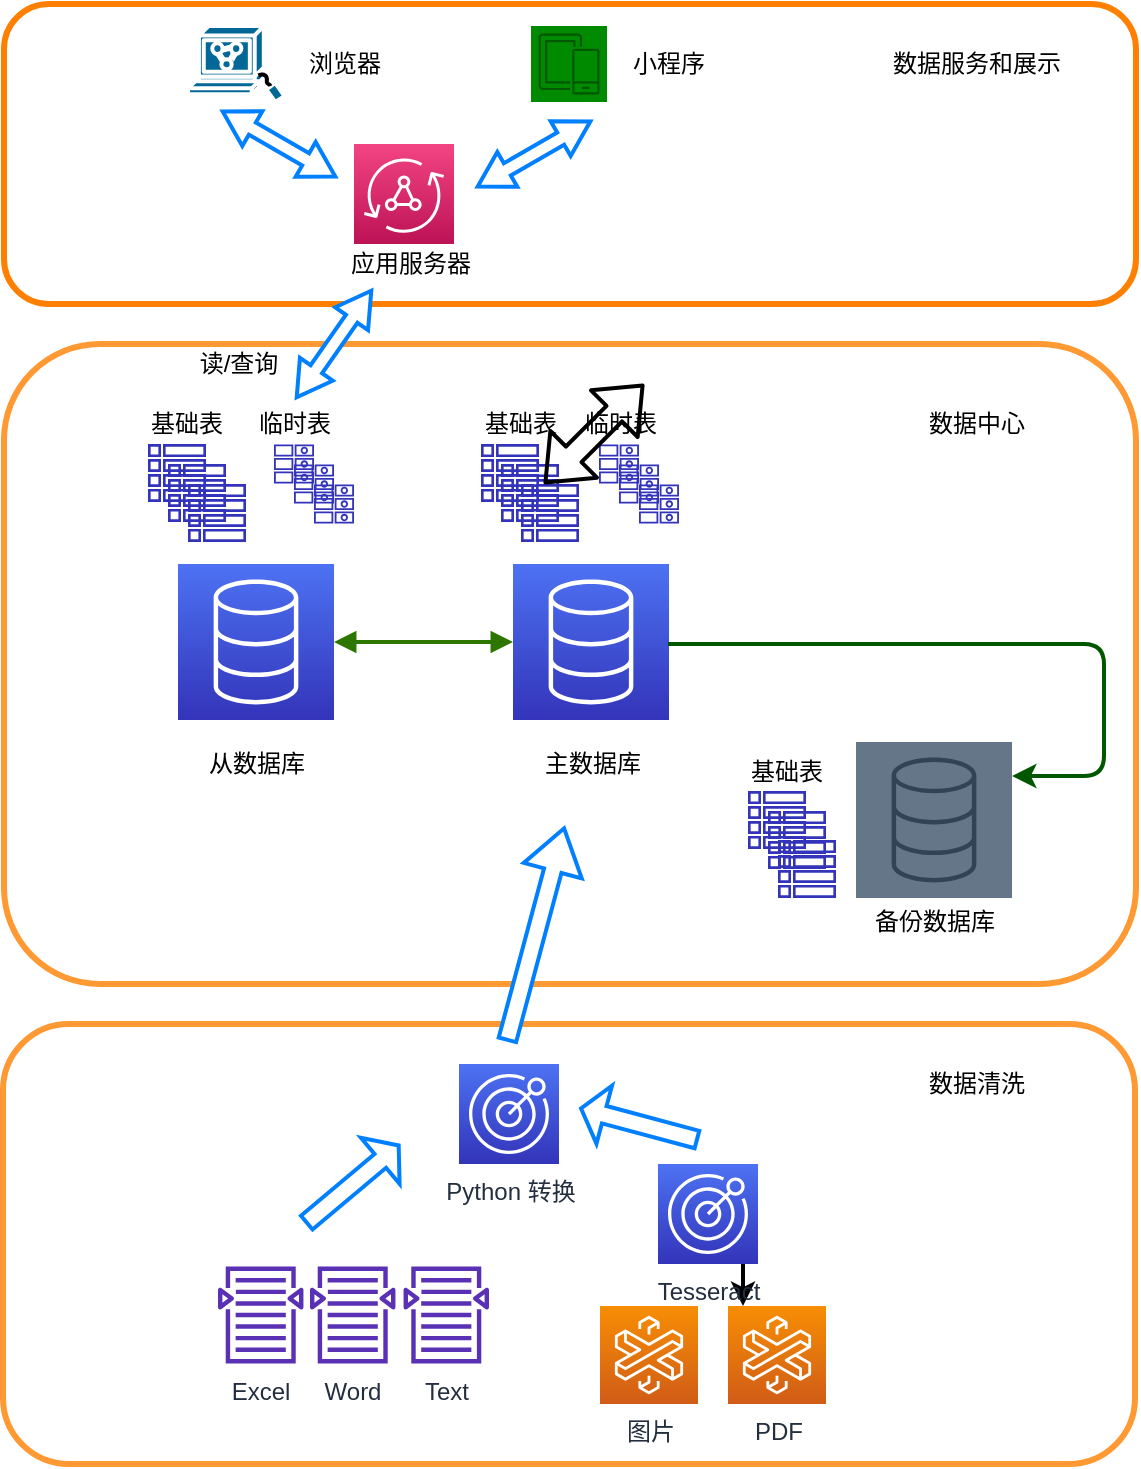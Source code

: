 <mxfile version="13.5.9">
    <diagram id="6hGFLwfOUW9BJ-s0fimq" name="Page-1">
        <mxGraphModel dx="717" dy="482" grid="1" gridSize="10" guides="1" tooltips="1" connect="1" arrows="1" fold="1" page="1" pageScale="1" pageWidth="1600" pageHeight="1200" background="#ffffff" math="0" shadow="0">
            <root>
                <mxCell id="0"/>
                <mxCell id="1" parent="0"/>
                <mxCell id="39" value="" style="rounded=1;whiteSpace=wrap;html=1;fontColor=#000000;fillColor=#FFFFFF;strokeWidth=3;perimeterSpacing=6;strokeColor=#FF9933;" vertex="1" parent="1">
                    <mxGeometry x="430" y="380" width="566" height="320" as="geometry"/>
                </mxCell>
                <mxCell id="3" value="" style="outlineConnect=0;fontColor=#232F3E;gradientColor=#4D72F3;gradientDirection=north;fillColor=#3334B9;strokeColor=#ffffff;dashed=0;verticalLabelPosition=bottom;verticalAlign=top;align=center;html=1;fontSize=12;fontStyle=0;aspect=fixed;shape=mxgraph.aws4.resourceIcon;resIcon=mxgraph.aws4.database;" vertex="1" parent="1">
                    <mxGeometry x="684.5" y="490" width="78" height="78" as="geometry"/>
                </mxCell>
                <mxCell id="4" value="" style="outlineConnect=0;fontColor=#232F3E;gradientColor=#4D72F3;gradientDirection=north;fillColor=#3334B9;strokeColor=#ffffff;dashed=0;verticalLabelPosition=bottom;verticalAlign=top;align=center;html=1;fontSize=12;fontStyle=0;aspect=fixed;shape=mxgraph.aws4.resourceIcon;resIcon=mxgraph.aws4.database;" vertex="1" parent="1">
                    <mxGeometry x="517" y="490" width="78" height="78" as="geometry"/>
                </mxCell>
                <mxCell id="5" value="" style="outlineConnect=0;fontColor=#ffffff;gradientDirection=north;fillColor=#647687;strokeColor=#314354;dashed=0;verticalLabelPosition=bottom;verticalAlign=top;align=center;html=1;fontSize=12;fontStyle=0;aspect=fixed;shape=mxgraph.aws4.resourceIcon;resIcon=mxgraph.aws4.database;" vertex="1" parent="1">
                    <mxGeometry x="856" y="579" width="78" height="78" as="geometry"/>
                </mxCell>
                <mxCell id="6" value="主数据库" style="text;html=1;resizable=0;autosize=1;align=center;verticalAlign=middle;points=[];fillColor=none;strokeColor=none;rounded=0;fontColor=#000000;" vertex="1" parent="1">
                    <mxGeometry x="693.5" y="580" width="60" height="20" as="geometry"/>
                </mxCell>
                <mxCell id="7" value="从数据库" style="text;html=1;resizable=0;autosize=1;align=center;verticalAlign=middle;points=[];fillColor=none;strokeColor=none;rounded=0;fontColor=#000000;" vertex="1" parent="1">
                    <mxGeometry x="526" y="580" width="60" height="20" as="geometry"/>
                </mxCell>
                <mxCell id="8" value="备份数据库" style="text;html=1;resizable=0;autosize=1;align=center;verticalAlign=middle;points=[];fillColor=none;strokeColor=none;rounded=0;fontColor=#000000;" vertex="1" parent="1">
                    <mxGeometry x="855" y="659" width="80" height="20" as="geometry"/>
                </mxCell>
                <mxCell id="9" value="" style="outlineConnect=0;fontColor=#232F3E;gradientColor=none;fillColor=#3334B9;strokeColor=none;dashed=0;verticalLabelPosition=bottom;verticalAlign=top;align=center;html=1;fontSize=12;fontStyle=0;aspect=fixed;pointerEvents=1;shape=mxgraph.aws4.table;" vertex="1" parent="1">
                    <mxGeometry x="502" y="430" width="29" height="29" as="geometry"/>
                </mxCell>
                <mxCell id="10" value="" style="edgeStyle=orthogonalEdgeStyle;html=1;endArrow=block;elbow=vertical;startArrow=block;startFill=1;endFill=1;strokeColor=#2D7600;rounded=0;fontColor=#000000;fillColor=#60a917;strokeWidth=2;" edge="1" parent="1" source="3" target="4">
                    <mxGeometry width="100" relative="1" as="geometry">
                        <mxPoint x="594" y="528.58" as="sourcePoint"/>
                        <mxPoint x="666" y="529" as="targetPoint"/>
                        <Array as="points"/>
                    </mxGeometry>
                </mxCell>
                <mxCell id="18" value="" style="outlineConnect=0;fontColor=#232F3E;gradientColor=none;fillColor=#3334B9;strokeColor=none;dashed=0;verticalLabelPosition=bottom;verticalAlign=top;align=center;html=1;fontSize=12;fontStyle=0;aspect=fixed;pointerEvents=1;shape=mxgraph.aws4.table;" vertex="1" parent="1">
                    <mxGeometry x="512" y="440" width="29" height="29" as="geometry"/>
                </mxCell>
                <mxCell id="19" value="" style="outlineConnect=0;fontColor=#232F3E;gradientColor=none;fillColor=#3334B9;strokeColor=none;dashed=0;verticalLabelPosition=bottom;verticalAlign=top;align=center;html=1;fontSize=12;fontStyle=0;aspect=fixed;pointerEvents=1;shape=mxgraph.aws4.table;" vertex="1" parent="1">
                    <mxGeometry x="522" y="450" width="29" height="29" as="geometry"/>
                </mxCell>
                <mxCell id="20" value="基础表" style="text;html=1;resizable=0;autosize=1;align=center;verticalAlign=middle;points=[];fillColor=none;strokeColor=none;rounded=0;fontColor=#000000;" vertex="1" parent="1">
                    <mxGeometry x="496" y="410" width="50" height="20" as="geometry"/>
                </mxCell>
                <mxCell id="21" value="" style="outlineConnect=0;fontColor=#232F3E;gradientColor=none;fillColor=#3334B9;strokeColor=none;dashed=0;verticalLabelPosition=bottom;verticalAlign=top;align=center;html=1;fontSize=12;fontStyle=0;aspect=fixed;pointerEvents=1;shape=mxgraph.aws4.table;" vertex="1" parent="1">
                    <mxGeometry x="668.5" y="430" width="29" height="29" as="geometry"/>
                </mxCell>
                <mxCell id="22" value="" style="outlineConnect=0;fontColor=#232F3E;gradientColor=none;fillColor=#3334B9;strokeColor=none;dashed=0;verticalLabelPosition=bottom;verticalAlign=top;align=center;html=1;fontSize=12;fontStyle=0;aspect=fixed;pointerEvents=1;shape=mxgraph.aws4.table;" vertex="1" parent="1">
                    <mxGeometry x="678.5" y="440" width="29" height="29" as="geometry"/>
                </mxCell>
                <mxCell id="23" value="" style="outlineConnect=0;fontColor=#232F3E;gradientColor=none;fillColor=#3334B9;strokeColor=none;dashed=0;verticalLabelPosition=bottom;verticalAlign=top;align=center;html=1;fontSize=12;fontStyle=0;aspect=fixed;pointerEvents=1;shape=mxgraph.aws4.table;" vertex="1" parent="1">
                    <mxGeometry x="688.5" y="450" width="29" height="29" as="geometry"/>
                </mxCell>
                <mxCell id="24" value="基础表" style="text;html=1;resizable=0;autosize=1;align=center;verticalAlign=middle;points=[];fillColor=none;strokeColor=none;rounded=0;fontColor=#000000;" vertex="1" parent="1">
                    <mxGeometry x="662.5" y="410" width="50" height="20" as="geometry"/>
                </mxCell>
                <mxCell id="26" value="" style="outlineConnect=0;fontColor=#232F3E;gradientColor=none;fillColor=#3334B9;strokeColor=none;dashed=0;verticalLabelPosition=bottom;verticalAlign=top;align=center;html=1;fontSize=12;fontStyle=0;aspect=fixed;pointerEvents=1;shape=mxgraph.aws4.items;" vertex="1" parent="1">
                    <mxGeometry x="565" y="430" width="20" height="20" as="geometry"/>
                </mxCell>
                <mxCell id="27" value="" style="outlineConnect=0;fontColor=#232F3E;gradientColor=none;fillColor=#3334B9;strokeColor=none;dashed=0;verticalLabelPosition=bottom;verticalAlign=top;align=center;html=1;fontSize=12;fontStyle=0;aspect=fixed;pointerEvents=1;shape=mxgraph.aws4.items;" vertex="1" parent="1">
                    <mxGeometry x="575" y="440" width="20" height="20" as="geometry"/>
                </mxCell>
                <mxCell id="28" value="" style="outlineConnect=0;fontColor=#232F3E;gradientColor=none;fillColor=#3334B9;strokeColor=none;dashed=0;verticalLabelPosition=bottom;verticalAlign=top;align=center;html=1;fontSize=12;fontStyle=0;aspect=fixed;pointerEvents=1;shape=mxgraph.aws4.items;" vertex="1" parent="1">
                    <mxGeometry x="585" y="450" width="20" height="20" as="geometry"/>
                </mxCell>
                <mxCell id="29" value="临时表" style="text;html=1;resizable=0;autosize=1;align=center;verticalAlign=middle;points=[];fillColor=none;strokeColor=none;rounded=0;fontColor=#000000;" vertex="1" parent="1">
                    <mxGeometry x="550" y="410" width="50" height="20" as="geometry"/>
                </mxCell>
                <mxCell id="30" value="" style="outlineConnect=0;fontColor=#232F3E;gradientColor=none;fillColor=#3334B9;strokeColor=none;dashed=0;verticalLabelPosition=bottom;verticalAlign=top;align=center;html=1;fontSize=12;fontStyle=0;aspect=fixed;pointerEvents=1;shape=mxgraph.aws4.items;" vertex="1" parent="1">
                    <mxGeometry x="727.5" y="430" width="20" height="20" as="geometry"/>
                </mxCell>
                <mxCell id="31" value="" style="outlineConnect=0;fontColor=#232F3E;gradientColor=none;fillColor=#3334B9;strokeColor=none;dashed=0;verticalLabelPosition=bottom;verticalAlign=top;align=center;html=1;fontSize=12;fontStyle=0;aspect=fixed;pointerEvents=1;shape=mxgraph.aws4.items;" vertex="1" parent="1">
                    <mxGeometry x="737.5" y="440" width="20" height="20" as="geometry"/>
                </mxCell>
                <mxCell id="32" value="" style="outlineConnect=0;fontColor=#232F3E;gradientColor=none;fillColor=#3334B9;strokeColor=none;dashed=0;verticalLabelPosition=bottom;verticalAlign=top;align=center;html=1;fontSize=12;fontStyle=0;aspect=fixed;pointerEvents=1;shape=mxgraph.aws4.items;" vertex="1" parent="1">
                    <mxGeometry x="747.5" y="450" width="20" height="20" as="geometry"/>
                </mxCell>
                <mxCell id="33" value="临时表" style="text;html=1;resizable=0;autosize=1;align=center;verticalAlign=middle;points=[];fillColor=none;strokeColor=none;rounded=0;fontColor=#000000;" vertex="1" parent="1">
                    <mxGeometry x="712.5" y="410" width="50" height="20" as="geometry"/>
                </mxCell>
                <mxCell id="34" value="" style="outlineConnect=0;fontColor=#232F3E;gradientColor=none;fillColor=#3334B9;strokeColor=none;dashed=0;verticalLabelPosition=bottom;verticalAlign=top;align=center;html=1;fontSize=12;fontStyle=0;aspect=fixed;pointerEvents=1;shape=mxgraph.aws4.table;" vertex="1" parent="1">
                    <mxGeometry x="802" y="603.5" width="29" height="29" as="geometry"/>
                </mxCell>
                <mxCell id="35" value="" style="outlineConnect=0;fontColor=#232F3E;gradientColor=none;fillColor=#3334B9;strokeColor=none;dashed=0;verticalLabelPosition=bottom;verticalAlign=top;align=center;html=1;fontSize=12;fontStyle=0;aspect=fixed;pointerEvents=1;shape=mxgraph.aws4.table;" vertex="1" parent="1">
                    <mxGeometry x="812" y="613.5" width="29" height="29" as="geometry"/>
                </mxCell>
                <mxCell id="36" value="" style="outlineConnect=0;fontColor=#232F3E;gradientColor=none;fillColor=#3334B9;strokeColor=none;dashed=0;verticalLabelPosition=bottom;verticalAlign=top;align=center;html=1;fontSize=12;fontStyle=0;aspect=fixed;pointerEvents=1;shape=mxgraph.aws4.table;" vertex="1" parent="1">
                    <mxGeometry x="817" y="628" width="29" height="29" as="geometry"/>
                </mxCell>
                <mxCell id="37" value="基础表" style="text;html=1;resizable=0;autosize=1;align=center;verticalAlign=middle;points=[];fillColor=none;strokeColor=none;rounded=0;fontColor=#000000;" vertex="1" parent="1">
                    <mxGeometry x="796" y="583.5" width="50" height="20" as="geometry"/>
                </mxCell>
                <mxCell id="40" value="数据中心" style="text;html=1;resizable=0;autosize=1;align=center;verticalAlign=middle;points=[];fillColor=none;strokeColor=none;rounded=0;fontColor=#000000;" vertex="1" parent="1">
                    <mxGeometry x="886" y="410" width="60" height="20" as="geometry"/>
                </mxCell>
                <mxCell id="41" value="" style="rounded=1;whiteSpace=wrap;html=1;fontColor=#000000;fillColor=#FFFFFF;strokeWidth=3;perimeterSpacing=6;strokeColor=#FF8000;" vertex="1" parent="1">
                    <mxGeometry x="430" y="210" width="566" height="150" as="geometry"/>
                </mxCell>
                <mxCell id="42" value="数据服务和展示" style="text;html=1;resizable=0;autosize=1;align=center;verticalAlign=middle;points=[];fillColor=none;strokeColor=none;rounded=0;fontColor=#000000;" vertex="1" parent="1">
                    <mxGeometry x="866" y="230" width="100" height="20" as="geometry"/>
                </mxCell>
                <mxCell id="43" value="" style="outlineConnect=0;fontColor=#232F3E;gradientColor=#F34482;gradientDirection=north;fillColor=#BC1356;strokeColor=#ffffff;dashed=0;verticalLabelPosition=bottom;verticalAlign=top;align=center;html=1;fontSize=12;fontStyle=0;aspect=fixed;shape=mxgraph.aws4.resourceIcon;resIcon=mxgraph.aws4.appsync;" vertex="1" parent="1">
                    <mxGeometry x="605" y="280" width="50" height="50" as="geometry"/>
                </mxCell>
                <mxCell id="13" value="" style="edgeStyle=elbowEdgeStyle;endArrow=classic;html=1;fontColor=#000000;strokeWidth=2;sketch=0;fillColor=#008a00;strokeColor=#005700;" edge="1" parent="1" target="5">
                    <mxGeometry width="50" height="50" relative="1" as="geometry">
                        <mxPoint x="762" y="530" as="sourcePoint"/>
                        <mxPoint x="934" y="655" as="targetPoint"/>
                        <Array as="points">
                            <mxPoint x="980" y="596"/>
                            <mxPoint x="770" y="606"/>
                        </Array>
                    </mxGeometry>
                </mxCell>
                <mxCell id="38" value="&lt;font color=&quot;#ffffff&quot;&gt;Bing&amp;nbsp; Log&amp;nbsp; 实时同步&lt;/font&gt;" style="edgeLabel;html=1;align=center;verticalAlign=middle;resizable=0;points=[];fontColor=#000000;" vertex="1" connectable="0" parent="13">
                    <mxGeometry x="0.038" relative="1" as="geometry">
                        <mxPoint x="-23.67" y="10" as="offset"/>
                    </mxGeometry>
                </mxCell>
                <mxCell id="44" value="应用服务器" style="text;html=1;resizable=0;autosize=1;align=center;verticalAlign=middle;points=[];fillColor=none;strokeColor=none;rounded=0;fontColor=#000000;" vertex="1" parent="1">
                    <mxGeometry x="592.5" y="330" width="80" height="20" as="geometry"/>
                </mxCell>
                <mxCell id="45" value="" style="outlineConnect=0;fontColor=#ffffff;gradientDirection=north;fillColor=#008a00;strokeColor=#005700;dashed=0;verticalLabelPosition=bottom;verticalAlign=top;align=center;html=1;fontSize=12;fontStyle=0;aspect=fixed;shape=mxgraph.aws4.resourceIcon;resIcon=mxgraph.aws4.mobile;" vertex="1" parent="1">
                    <mxGeometry x="693.5" y="221.0" width="38" height="38" as="geometry"/>
                </mxCell>
                <mxCell id="47" value="" style="shape=mxgraph.cisco.misc.cisco_works;html=1;pointerEvents=1;dashed=0;fillColor=#036897;strokeColor=#ffffff;strokeWidth=2;verticalLabelPosition=bottom;verticalAlign=top;align=center;outlineConnect=0;fontColor=#000000;" vertex="1" parent="1">
                    <mxGeometry x="522" y="221.0" width="48.21" height="38" as="geometry"/>
                </mxCell>
                <mxCell id="48" value="小程序" style="text;html=1;resizable=0;autosize=1;align=center;verticalAlign=middle;points=[];fillColor=none;strokeColor=none;rounded=0;fontColor=#000000;" vertex="1" parent="1">
                    <mxGeometry x="736.5" y="230" width="50" height="20" as="geometry"/>
                </mxCell>
                <mxCell id="49" value="浏览器" style="text;html=1;resizable=0;autosize=1;align=center;verticalAlign=middle;points=[];fillColor=none;strokeColor=none;rounded=0;fontColor=#000000;" vertex="1" parent="1">
                    <mxGeometry x="575" y="230" width="50" height="20" as="geometry"/>
                </mxCell>
                <mxCell id="50" value="" style="shape=flexArrow;endArrow=classic;startArrow=classic;html=1;strokeWidth=2;fontColor=#000000;" edge="1" parent="1">
                    <mxGeometry width="50" height="50" relative="1" as="geometry">
                        <mxPoint x="700" y="450" as="sourcePoint"/>
                        <mxPoint x="750" y="400" as="targetPoint"/>
                    </mxGeometry>
                </mxCell>
                <mxCell id="52" value="" style="shape=doubleArrow;whiteSpace=wrap;html=1;strokeWidth=2;fillColor=#FFFFFF;fontColor=#000000;arrowWidth=0.35;arrowSize=0.263;rotation=30;strokeColor=#007FFF;" vertex="1" parent="1">
                    <mxGeometry x="535" y="270" width="65" height="20" as="geometry"/>
                </mxCell>
                <mxCell id="53" value="" style="shape=doubleArrow;whiteSpace=wrap;html=1;strokeWidth=2;fillColor=#FFFFFF;fontColor=#000000;arrowWidth=0.35;arrowSize=0.263;rotation=-210;strokeColor=#007FFF;" vertex="1" parent="1">
                    <mxGeometry x="662.5" y="275" width="65" height="20" as="geometry"/>
                </mxCell>
                <mxCell id="54" value="" style="shape=doubleArrow;whiteSpace=wrap;html=1;strokeWidth=2;fillColor=#FFFFFF;fontColor=#000000;arrowWidth=0.35;arrowSize=0.263;rotation=-235;strokeColor=#007FFF;" vertex="1" parent="1">
                    <mxGeometry x="562.5" y="370" width="65" height="20" as="geometry"/>
                </mxCell>
                <mxCell id="55" value="读/查询" style="text;html=1;resizable=0;autosize=1;align=center;verticalAlign=middle;points=[];fillColor=none;strokeColor=none;rounded=0;fontColor=#000000;" vertex="1" parent="1">
                    <mxGeometry x="522" y="380" width="50" height="20" as="geometry"/>
                </mxCell>
                <mxCell id="56" value="" style="rounded=1;whiteSpace=wrap;html=1;fontColor=#000000;fillColor=#FFFFFF;strokeWidth=3;perimeterSpacing=6;strokeColor=#FF9933;" vertex="1" parent="1">
                    <mxGeometry x="429.5" y="720" width="566" height="220" as="geometry"/>
                </mxCell>
                <mxCell id="57" value="数据清洗" style="text;html=1;resizable=0;autosize=1;align=center;verticalAlign=middle;points=[];fillColor=none;strokeColor=none;rounded=0;fontColor=#000000;" vertex="1" parent="1">
                    <mxGeometry x="886" y="740" width="60" height="20" as="geometry"/>
                </mxCell>
                <mxCell id="58" value="Excel" style="outlineConnect=0;fontColor=#232F3E;gradientColor=none;fillColor=#5A30B5;strokeColor=none;dashed=0;verticalLabelPosition=bottom;verticalAlign=top;align=center;html=1;fontSize=12;fontStyle=0;aspect=fixed;pointerEvents=1;shape=mxgraph.aws4.search_documents;" vertex="1" parent="1">
                    <mxGeometry x="537" y="841" width="42.72" height="49" as="geometry"/>
                </mxCell>
                <mxCell id="59" value="Word" style="outlineConnect=0;fontColor=#232F3E;gradientColor=none;fillColor=#5A30B5;strokeColor=none;dashed=0;verticalLabelPosition=bottom;verticalAlign=top;align=center;html=1;fontSize=12;fontStyle=0;aspect=fixed;pointerEvents=1;shape=mxgraph.aws4.search_documents;" vertex="1" parent="1">
                    <mxGeometry x="583" y="841" width="42.72" height="49" as="geometry"/>
                </mxCell>
                <mxCell id="60" value="Text" style="outlineConnect=0;fontColor=#232F3E;gradientColor=none;fillColor=#5A30B5;strokeColor=none;dashed=0;verticalLabelPosition=bottom;verticalAlign=top;align=center;html=1;fontSize=12;fontStyle=0;aspect=fixed;pointerEvents=1;shape=mxgraph.aws4.search_documents;" vertex="1" parent="1">
                    <mxGeometry x="629.78" y="841" width="42.72" height="49" as="geometry"/>
                </mxCell>
                <mxCell id="61" value="图片" style="outlineConnect=0;fontColor=#232F3E;gradientColor=#F78E04;gradientDirection=north;fillColor=#D05C17;strokeColor=#ffffff;dashed=0;verticalLabelPosition=bottom;verticalAlign=top;align=center;html=1;fontSize=12;fontStyle=0;aspect=fixed;shape=mxgraph.aws4.resourceIcon;resIcon=mxgraph.aws4.thinkbox_xmesh;" vertex="1" parent="1">
                    <mxGeometry x="728" y="861" width="49" height="49" as="geometry"/>
                </mxCell>
                <mxCell id="62" value="PDF" style="outlineConnect=0;fontColor=#232F3E;gradientColor=#F78E04;gradientDirection=north;fillColor=#D05C17;strokeColor=#ffffff;dashed=0;verticalLabelPosition=bottom;verticalAlign=top;align=center;html=1;fontSize=12;fontStyle=0;aspect=fixed;shape=mxgraph.aws4.resourceIcon;resIcon=mxgraph.aws4.thinkbox_xmesh;" vertex="1" parent="1">
                    <mxGeometry x="792" y="861" width="49" height="49" as="geometry"/>
                </mxCell>
                <mxCell id="63" value="Python 转换" style="outlineConnect=0;fontColor=#232F3E;gradientColor=#4D72F3;gradientDirection=north;fillColor=#3334B9;strokeColor=#ffffff;dashed=0;verticalLabelPosition=bottom;verticalAlign=top;align=center;html=1;fontSize=12;fontStyle=0;aspect=fixed;shape=mxgraph.aws4.resourceIcon;resIcon=mxgraph.aws4.pinpoint;" vertex="1" parent="1">
                    <mxGeometry x="657.5" y="740" width="50" height="50" as="geometry"/>
                </mxCell>
                <mxCell id="65" value="" style="edgeStyle=elbowEdgeStyle;rounded=0;sketch=0;orthogonalLoop=1;jettySize=auto;html=1;strokeWidth=2;fontColor=#000000;" edge="1" parent="1" source="64" target="62">
                    <mxGeometry relative="1" as="geometry"/>
                </mxCell>
                <mxCell id="64" value="Tesseract" style="outlineConnect=0;fontColor=#232F3E;gradientColor=#4D72F3;gradientDirection=north;fillColor=#3334B9;strokeColor=#ffffff;dashed=0;verticalLabelPosition=bottom;verticalAlign=top;align=center;html=1;fontSize=12;fontStyle=0;aspect=fixed;shape=mxgraph.aws4.resourceIcon;resIcon=mxgraph.aws4.pinpoint;" vertex="1" parent="1">
                    <mxGeometry x="757" y="790" width="50" height="50" as="geometry"/>
                </mxCell>
                <mxCell id="66" value="" style="shape=singleArrow;direction=north;whiteSpace=wrap;html=1;strokeColor=#007FFF;strokeWidth=2;fillColor=#FFFFFF;fontColor=#000000;rotation=50;" vertex="1" parent="1">
                    <mxGeometry x="589.36" y="770" width="30" height="60" as="geometry"/>
                </mxCell>
                <mxCell id="67" value="" style="shape=singleArrow;direction=north;whiteSpace=wrap;html=1;strokeColor=#007FFF;strokeWidth=2;fillColor=#FFFFFF;fontColor=#000000;rotation=-75;" vertex="1" parent="1">
                    <mxGeometry x="732.5" y="740" width="30" height="60" as="geometry"/>
                </mxCell>
                <mxCell id="68" value="" style="shape=singleArrow;direction=north;whiteSpace=wrap;html=1;strokeColor=#007FFF;strokeWidth=2;fillColor=#FFFFFF;fontColor=#000000;rotation=15;" vertex="1" parent="1">
                    <mxGeometry x="680.88" y="620.31" width="30" height="109.47" as="geometry"/>
                </mxCell>
            </root>
        </mxGraphModel>
    </diagram>
</mxfile>